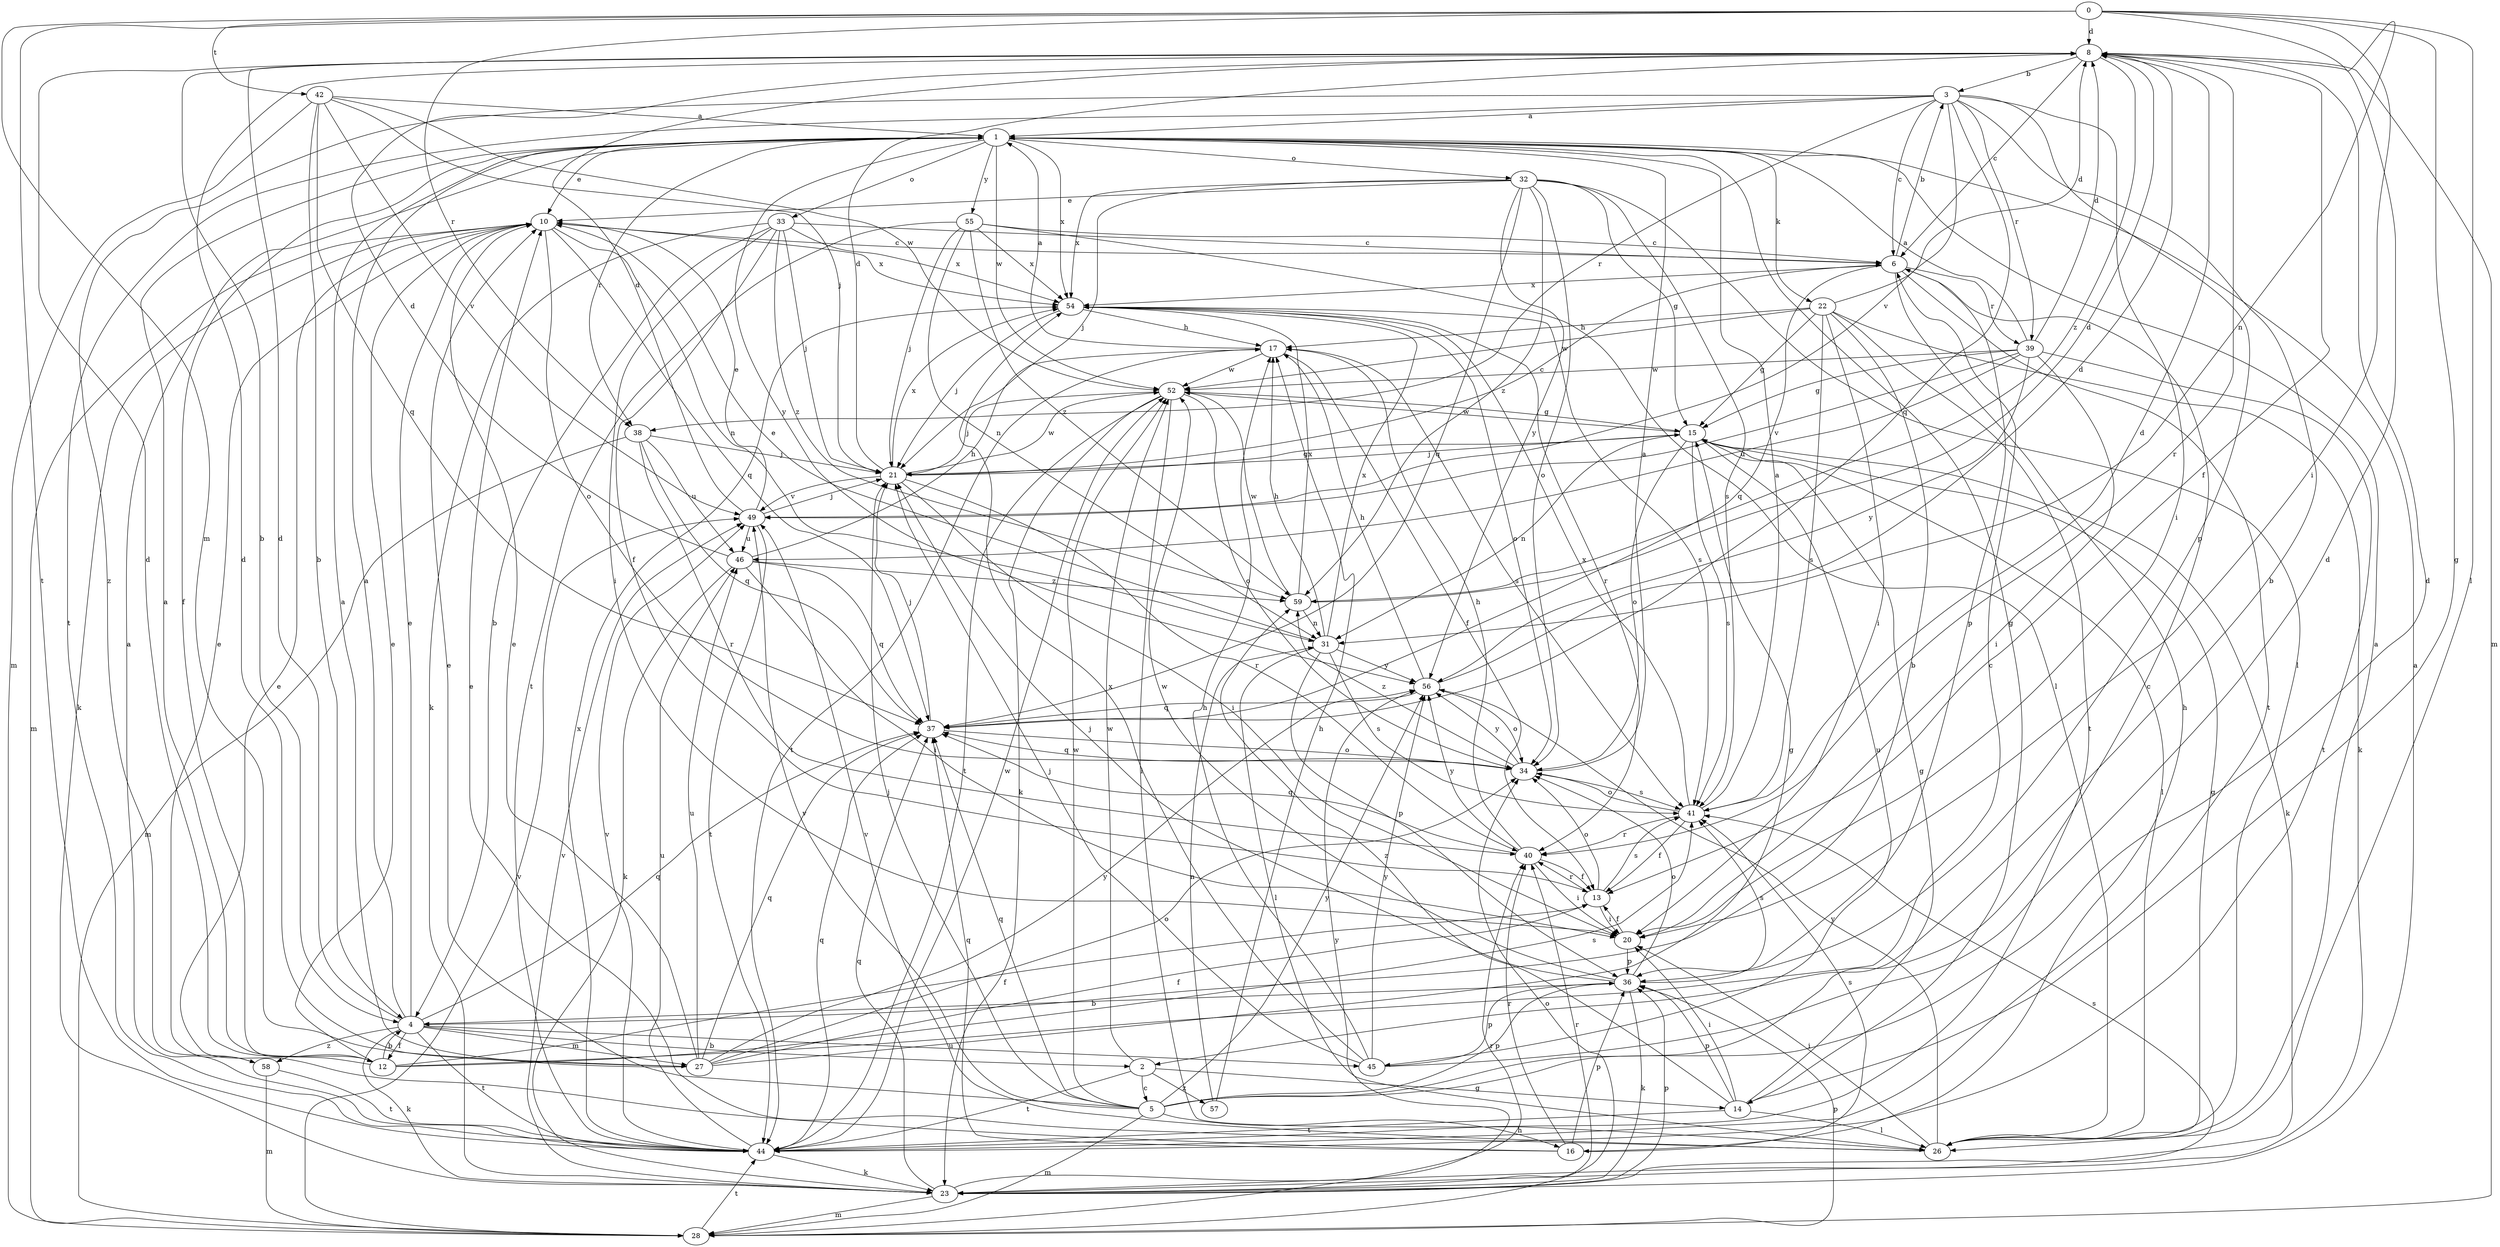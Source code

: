 strict digraph  {
0;
1;
2;
3;
4;
5;
6;
8;
10;
12;
13;
14;
15;
16;
17;
20;
21;
22;
23;
26;
27;
28;
31;
32;
33;
34;
36;
37;
38;
39;
40;
41;
42;
44;
45;
46;
49;
52;
54;
55;
56;
57;
58;
59;
0 -> 8  [label=d];
0 -> 14  [label=g];
0 -> 20  [label=i];
0 -> 26  [label=l];
0 -> 27  [label=m];
0 -> 31  [label=n];
0 -> 38  [label=r];
0 -> 42  [label=t];
0 -> 44  [label=t];
1 -> 10  [label=e];
1 -> 12  [label=f];
1 -> 14  [label=g];
1 -> 22  [label=k];
1 -> 32  [label=o];
1 -> 33  [label=o];
1 -> 38  [label=r];
1 -> 52  [label=w];
1 -> 54  [label=x];
1 -> 55  [label=y];
1 -> 56  [label=y];
2 -> 5  [label=c];
2 -> 14  [label=g];
2 -> 44  [label=t];
2 -> 52  [label=w];
2 -> 57  [label=z];
3 -> 1  [label=a];
3 -> 2  [label=b];
3 -> 6  [label=c];
3 -> 20  [label=i];
3 -> 36  [label=p];
3 -> 37  [label=q];
3 -> 38  [label=r];
3 -> 39  [label=r];
3 -> 44  [label=t];
3 -> 49  [label=v];
3 -> 58  [label=z];
4 -> 1  [label=a];
4 -> 2  [label=b];
4 -> 8  [label=d];
4 -> 10  [label=e];
4 -> 12  [label=f];
4 -> 23  [label=k];
4 -> 27  [label=m];
4 -> 37  [label=q];
4 -> 44  [label=t];
4 -> 45  [label=u];
4 -> 58  [label=z];
5 -> 6  [label=c];
5 -> 8  [label=d];
5 -> 10  [label=e];
5 -> 16  [label=h];
5 -> 21  [label=j];
5 -> 28  [label=m];
5 -> 36  [label=p];
5 -> 37  [label=q];
5 -> 49  [label=v];
5 -> 52  [label=w];
5 -> 56  [label=y];
6 -> 3  [label=b];
6 -> 16  [label=h];
6 -> 36  [label=p];
6 -> 37  [label=q];
6 -> 39  [label=r];
6 -> 44  [label=t];
6 -> 54  [label=x];
8 -> 3  [label=b];
8 -> 4  [label=b];
8 -> 6  [label=c];
8 -> 13  [label=f];
8 -> 28  [label=m];
8 -> 40  [label=r];
8 -> 59  [label=z];
10 -> 6  [label=c];
10 -> 23  [label=k];
10 -> 28  [label=m];
10 -> 31  [label=n];
10 -> 34  [label=o];
10 -> 37  [label=q];
10 -> 54  [label=x];
12 -> 1  [label=a];
12 -> 4  [label=b];
12 -> 6  [label=c];
12 -> 8  [label=d];
12 -> 10  [label=e];
12 -> 13  [label=f];
12 -> 41  [label=s];
13 -> 20  [label=i];
13 -> 34  [label=o];
13 -> 40  [label=r];
13 -> 41  [label=s];
14 -> 15  [label=g];
14 -> 20  [label=i];
14 -> 26  [label=l];
14 -> 36  [label=p];
14 -> 44  [label=t];
14 -> 59  [label=z];
15 -> 21  [label=j];
15 -> 23  [label=k];
15 -> 26  [label=l];
15 -> 31  [label=n];
15 -> 34  [label=o];
15 -> 41  [label=s];
15 -> 45  [label=u];
15 -> 52  [label=w];
16 -> 10  [label=e];
16 -> 36  [label=p];
16 -> 37  [label=q];
16 -> 40  [label=r];
16 -> 41  [label=s];
17 -> 1  [label=a];
17 -> 13  [label=f];
17 -> 41  [label=s];
17 -> 44  [label=t];
17 -> 52  [label=w];
20 -> 13  [label=f];
20 -> 36  [label=p];
21 -> 6  [label=c];
21 -> 8  [label=d];
21 -> 15  [label=g];
21 -> 20  [label=i];
21 -> 40  [label=r];
21 -> 49  [label=v];
21 -> 52  [label=w];
21 -> 54  [label=x];
22 -> 4  [label=b];
22 -> 8  [label=d];
22 -> 15  [label=g];
22 -> 17  [label=h];
22 -> 20  [label=i];
22 -> 23  [label=k];
22 -> 41  [label=s];
22 -> 44  [label=t];
22 -> 52  [label=w];
23 -> 1  [label=a];
23 -> 28  [label=m];
23 -> 36  [label=p];
23 -> 37  [label=q];
23 -> 40  [label=r];
23 -> 41  [label=s];
23 -> 49  [label=v];
23 -> 56  [label=y];
26 -> 1  [label=a];
26 -> 10  [label=e];
26 -> 15  [label=g];
26 -> 20  [label=i];
26 -> 49  [label=v];
26 -> 56  [label=y];
27 -> 1  [label=a];
27 -> 8  [label=d];
27 -> 10  [label=e];
27 -> 13  [label=f];
27 -> 15  [label=g];
27 -> 34  [label=o];
27 -> 37  [label=q];
27 -> 46  [label=u];
27 -> 56  [label=y];
28 -> 34  [label=o];
28 -> 36  [label=p];
28 -> 40  [label=r];
28 -> 44  [label=t];
28 -> 49  [label=v];
31 -> 10  [label=e];
31 -> 17  [label=h];
31 -> 26  [label=l];
31 -> 36  [label=p];
31 -> 41  [label=s];
31 -> 54  [label=x];
31 -> 56  [label=y];
32 -> 10  [label=e];
32 -> 15  [label=g];
32 -> 21  [label=j];
32 -> 26  [label=l];
32 -> 34  [label=o];
32 -> 37  [label=q];
32 -> 41  [label=s];
32 -> 54  [label=x];
32 -> 56  [label=y];
32 -> 59  [label=z];
33 -> 4  [label=b];
33 -> 6  [label=c];
33 -> 13  [label=f];
33 -> 20  [label=i];
33 -> 21  [label=j];
33 -> 23  [label=k];
33 -> 54  [label=x];
33 -> 59  [label=z];
34 -> 1  [label=a];
34 -> 37  [label=q];
34 -> 41  [label=s];
34 -> 56  [label=y];
34 -> 59  [label=z];
36 -> 4  [label=b];
36 -> 21  [label=j];
36 -> 23  [label=k];
36 -> 34  [label=o];
36 -> 41  [label=s];
36 -> 52  [label=w];
37 -> 21  [label=j];
37 -> 34  [label=o];
38 -> 21  [label=j];
38 -> 28  [label=m];
38 -> 37  [label=q];
38 -> 40  [label=r];
38 -> 46  [label=u];
39 -> 1  [label=a];
39 -> 8  [label=d];
39 -> 15  [label=g];
39 -> 20  [label=i];
39 -> 44  [label=t];
39 -> 46  [label=u];
39 -> 49  [label=v];
39 -> 52  [label=w];
39 -> 56  [label=y];
40 -> 13  [label=f];
40 -> 17  [label=h];
40 -> 20  [label=i];
40 -> 37  [label=q];
40 -> 56  [label=y];
41 -> 1  [label=a];
41 -> 8  [label=d];
41 -> 13  [label=f];
41 -> 34  [label=o];
41 -> 40  [label=r];
41 -> 54  [label=x];
42 -> 1  [label=a];
42 -> 4  [label=b];
42 -> 21  [label=j];
42 -> 28  [label=m];
42 -> 37  [label=q];
42 -> 49  [label=v];
42 -> 52  [label=w];
44 -> 1  [label=a];
44 -> 23  [label=k];
44 -> 37  [label=q];
44 -> 46  [label=u];
44 -> 49  [label=v];
44 -> 52  [label=w];
44 -> 54  [label=x];
45 -> 8  [label=d];
45 -> 17  [label=h];
45 -> 21  [label=j];
45 -> 36  [label=p];
45 -> 54  [label=x];
45 -> 56  [label=y];
46 -> 8  [label=d];
46 -> 17  [label=h];
46 -> 20  [label=i];
46 -> 23  [label=k];
46 -> 37  [label=q];
46 -> 59  [label=z];
49 -> 8  [label=d];
49 -> 10  [label=e];
49 -> 21  [label=j];
49 -> 44  [label=t];
49 -> 46  [label=u];
52 -> 15  [label=g];
52 -> 21  [label=j];
52 -> 23  [label=k];
52 -> 26  [label=l];
52 -> 34  [label=o];
52 -> 44  [label=t];
54 -> 17  [label=h];
54 -> 21  [label=j];
54 -> 34  [label=o];
54 -> 40  [label=r];
54 -> 41  [label=s];
55 -> 6  [label=c];
55 -> 21  [label=j];
55 -> 26  [label=l];
55 -> 31  [label=n];
55 -> 44  [label=t];
55 -> 54  [label=x];
55 -> 59  [label=z];
56 -> 8  [label=d];
56 -> 17  [label=h];
56 -> 34  [label=o];
56 -> 37  [label=q];
57 -> 17  [label=h];
57 -> 31  [label=n];
58 -> 10  [label=e];
58 -> 28  [label=m];
58 -> 44  [label=t];
59 -> 8  [label=d];
59 -> 31  [label=n];
59 -> 52  [label=w];
59 -> 54  [label=x];
}
